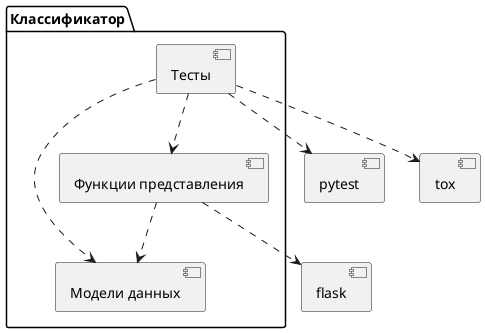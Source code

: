 @startuml
'development-view'

package Классификатор {
  [Функции представления]
  [Модели данных]
  [Тесты]
}

  [Функции представления] ..> [flask]
  [Тесты] ..> [pytest]
  [Тесты] ..> [tox]
  [Функции представления] ..> [Модели данных]
  [Тесты] ..> [Модели данных]
  [Тесты] ..> [Функции представления]
@enduml